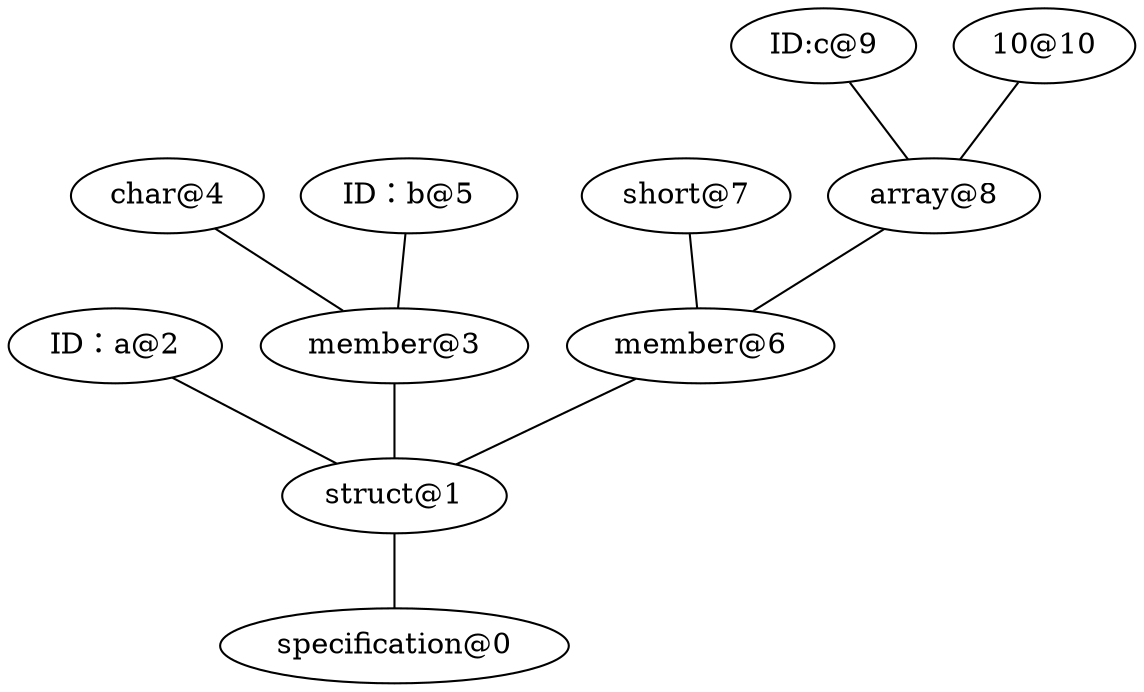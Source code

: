 graph{
    { rank=same; "specification@0"}
    { rank=same; "struct@1"}
    { rank=same; "ID：a@2"; "member@3"; "member@6"}
    { rank=same; "char@4"; "ID：b@5"; "short@7"; "array@8"}
    { rank=same; "ID:c@9"; "10@10"}

    "struct@1" -- "specification@0"
    "ID：a@2" -- "struct@1"
    "member@3" -- "struct@1"
    "char@4" -- "member@3"
    "ID：b@5" -- "member@3"
    "member@6" -- "struct@1"
    "short@7" -- "member@6"
    "array@8" -- "member@6"
    "ID:c@9" -- "array@8"
    "10@10" -- "array@8"
}